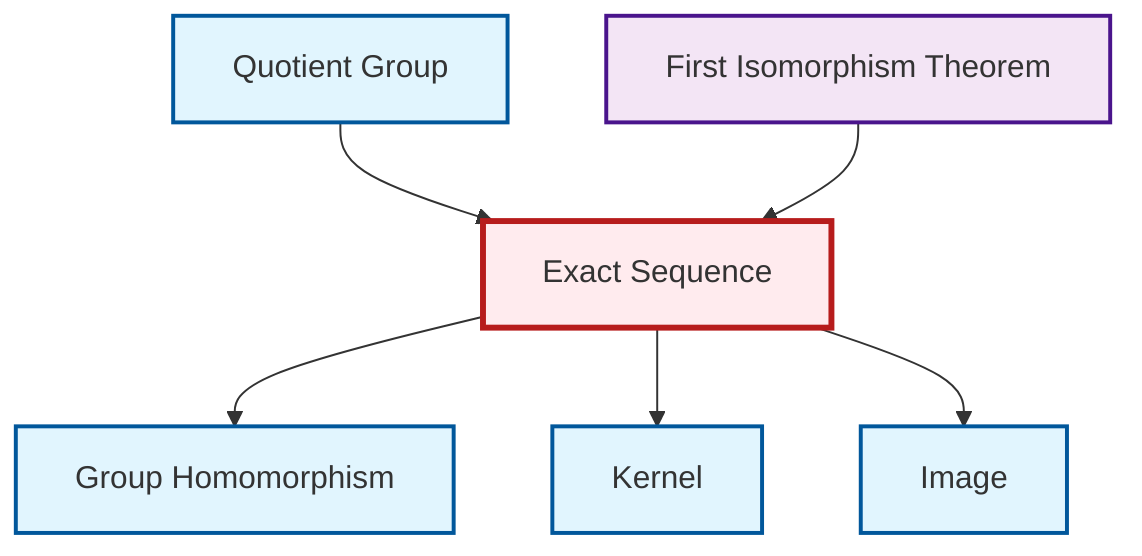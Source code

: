 graph TD
    classDef definition fill:#e1f5fe,stroke:#01579b,stroke-width:2px
    classDef theorem fill:#f3e5f5,stroke:#4a148c,stroke-width:2px
    classDef axiom fill:#fff3e0,stroke:#e65100,stroke-width:2px
    classDef example fill:#e8f5e9,stroke:#1b5e20,stroke-width:2px
    classDef current fill:#ffebee,stroke:#b71c1c,stroke-width:3px
    def-homomorphism["Group Homomorphism"]:::definition
    def-kernel["Kernel"]:::definition
    thm-first-isomorphism["First Isomorphism Theorem"]:::theorem
    def-exact-sequence["Exact Sequence"]:::definition
    def-quotient-group["Quotient Group"]:::definition
    def-image["Image"]:::definition
    def-quotient-group --> def-exact-sequence
    def-exact-sequence --> def-homomorphism
    thm-first-isomorphism --> def-exact-sequence
    def-exact-sequence --> def-kernel
    def-exact-sequence --> def-image
    class def-exact-sequence current